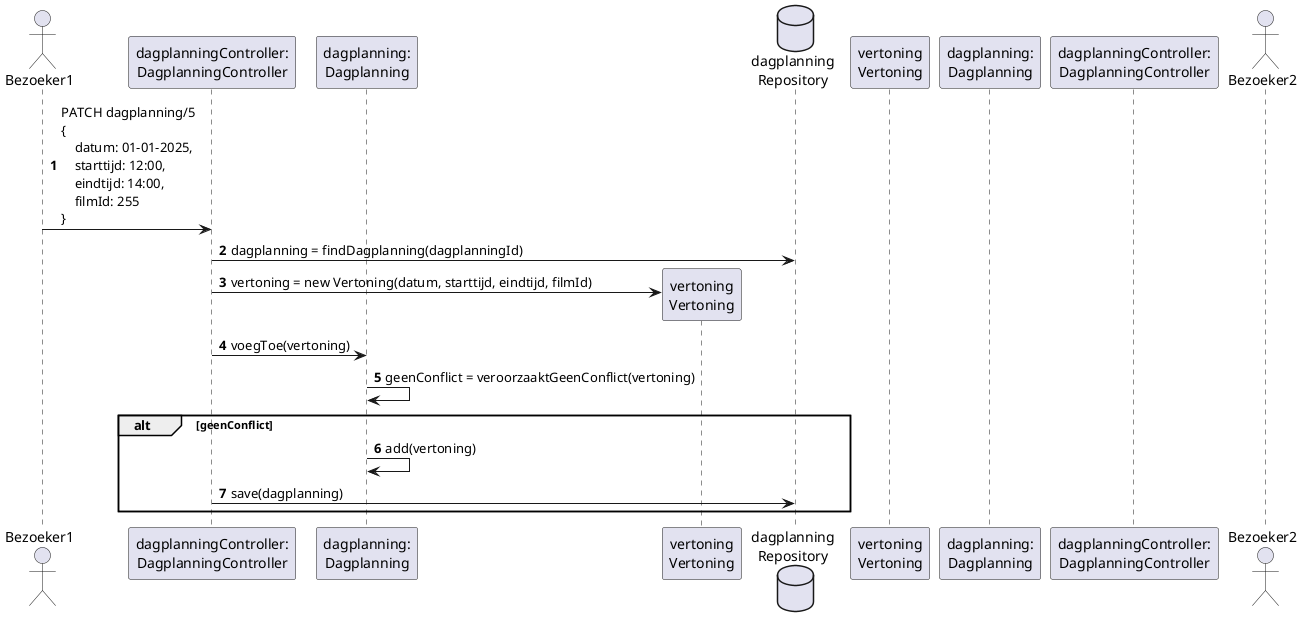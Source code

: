 @startuml

autonumber

actor "Bezoeker1" as bezoeker1
participant "dagplanningController:\nDagplanningController" as controller1
participant "dagplanning:\nDagplanning" as dagplanning1
participant "vertoning\nVertoning" as vertoning1
database "dagplanning\nRepository" as dagplanningRepo
participant "vertoning\nVertoning" as vertoning2
participant "dagplanning:\nDagplanning" as dagplanning2
participant "dagplanningController:\nDagplanningController" as controller2
actor "Bezoeker2" as bezoeker2

bezoeker1 -> controller1 : PATCH dagplanning/5\n\
{\n\
    datum: 01-01-2025,\n\
    starttijd: 12:00,\n\
    eindtijd: 14:00,\n\
    filmId: 255\n\
}

controller1 -> dagplanningRepo: dagplanning = findDagplanning(dagplanningId)

controller1 -> vertoning1 **: vertoning = new Vertoning(datum, starttijd, eindtijd, filmId)

controller1 -> dagplanning1: voegToe(vertoning)

dagplanning1 -> dagplanning1: geenConflict = veroorzaaktGeenConflict(vertoning)

alt geenConflict
    dagplanning1 -> dagplanning1: add(vertoning)
    controller1 -> dagplanningRepo: save(dagplanning)
end

@enduml